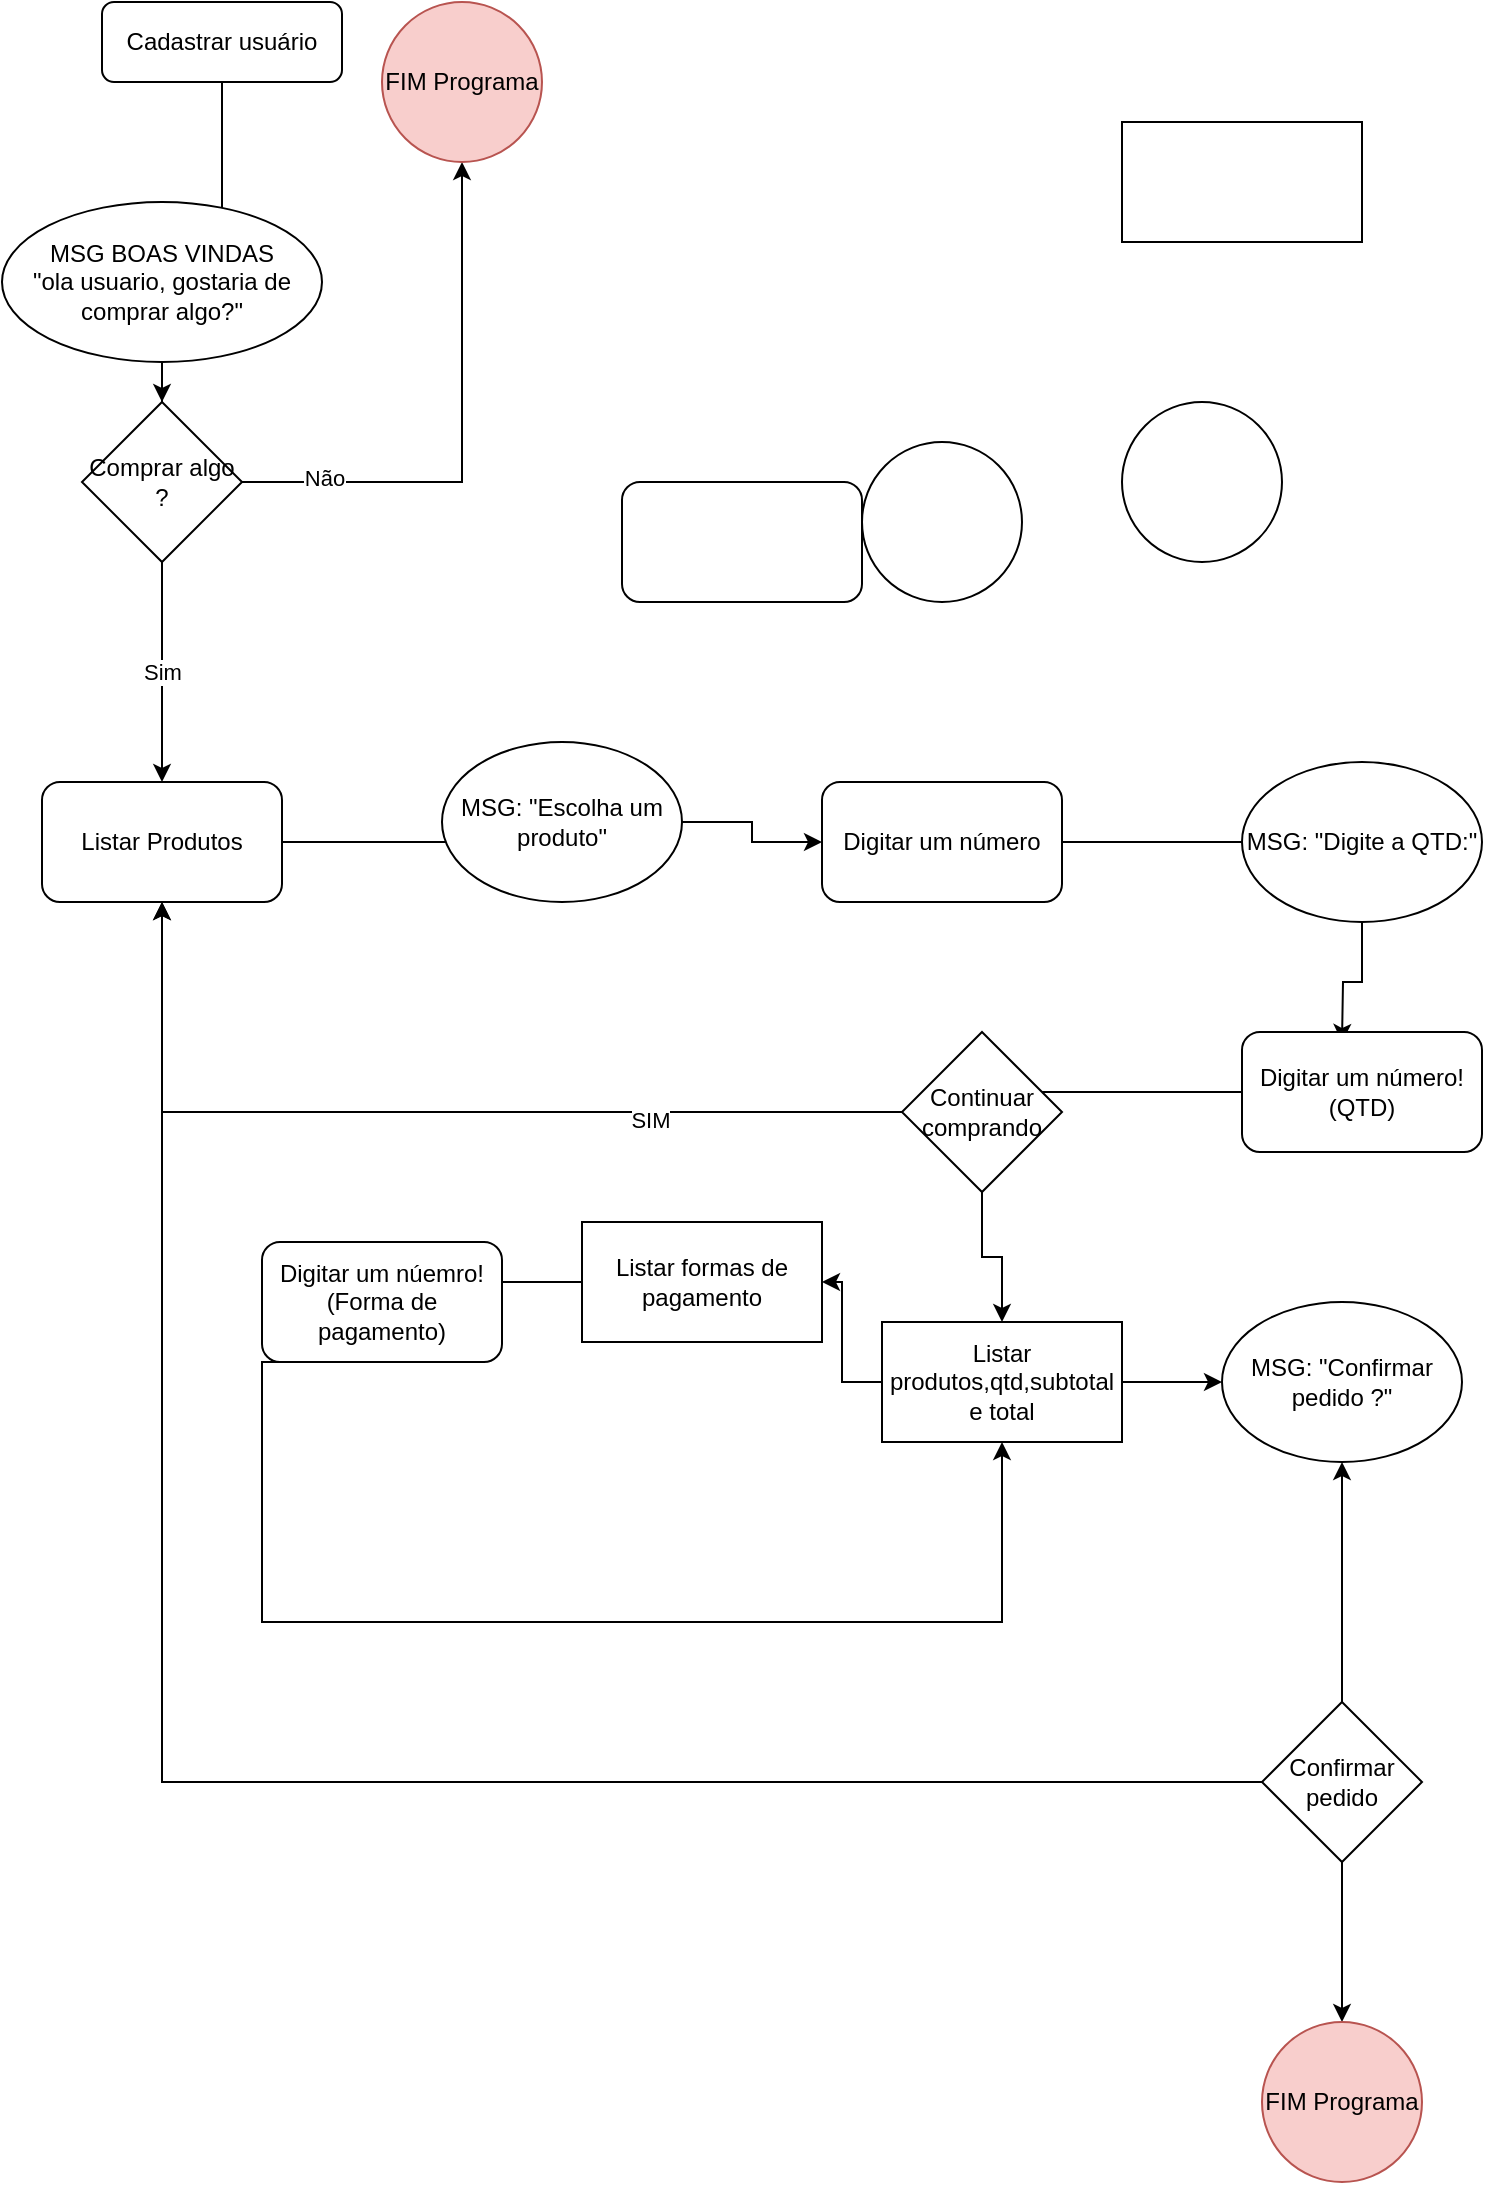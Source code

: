 <mxfile version="13.7.9" type="github">
  <diagram id="C5RBs43oDa-KdzZeNtuy" name="Page-1">
    <mxGraphModel dx="942" dy="592" grid="1" gridSize="10" guides="1" tooltips="1" connect="1" arrows="1" fold="1" page="1" pageScale="1" pageWidth="827" pageHeight="1169" math="0" shadow="0">
      <root>
        <mxCell id="WIyWlLk6GJQsqaUBKTNV-0" />
        <mxCell id="WIyWlLk6GJQsqaUBKTNV-1" parent="WIyWlLk6GJQsqaUBKTNV-0" />
        <mxCell id="WIyWlLk6GJQsqaUBKTNV-2" value="" style="rounded=0;html=1;jettySize=auto;orthogonalLoop=1;fontSize=11;endArrow=block;endFill=0;endSize=8;strokeWidth=1;shadow=0;labelBackgroundColor=none;edgeStyle=orthogonalEdgeStyle;exitX=0.5;exitY=1;exitDx=0;exitDy=0;" parent="WIyWlLk6GJQsqaUBKTNV-1" source="WIyWlLk6GJQsqaUBKTNV-3" edge="1">
          <mxGeometry relative="1" as="geometry">
            <mxPoint x="100" y="170" as="targetPoint" />
            <Array as="points">
              <mxPoint x="150" y="170" />
            </Array>
          </mxGeometry>
        </mxCell>
        <mxCell id="WIyWlLk6GJQsqaUBKTNV-3" value="Cadastrar usuário&lt;br&gt;" style="rounded=1;whiteSpace=wrap;html=1;fontSize=12;glass=0;strokeWidth=1;shadow=0;" parent="WIyWlLk6GJQsqaUBKTNV-1" vertex="1">
          <mxGeometry x="90" y="40" width="120" height="40" as="geometry" />
        </mxCell>
        <mxCell id="dfJ9Bs6l_IiPZPkpstBQ-2" style="edgeStyle=orthogonalEdgeStyle;rounded=0;orthogonalLoop=1;jettySize=auto;html=1;" parent="WIyWlLk6GJQsqaUBKTNV-1" source="dfJ9Bs6l_IiPZPkpstBQ-1" target="dfJ9Bs6l_IiPZPkpstBQ-3" edge="1">
          <mxGeometry relative="1" as="geometry">
            <mxPoint x="120" y="280" as="targetPoint" />
          </mxGeometry>
        </mxCell>
        <mxCell id="dfJ9Bs6l_IiPZPkpstBQ-1" value="MSG BOAS VINDAS&lt;br&gt;&quot;ola usuario, gostaria de comprar algo?&quot;" style="ellipse;whiteSpace=wrap;html=1;" parent="WIyWlLk6GJQsqaUBKTNV-1" vertex="1">
          <mxGeometry x="40" y="140" width="160" height="80" as="geometry" />
        </mxCell>
        <mxCell id="dfJ9Bs6l_IiPZPkpstBQ-7" value="Sim" style="edgeStyle=orthogonalEdgeStyle;rounded=0;orthogonalLoop=1;jettySize=auto;html=1;exitX=0.5;exitY=1;exitDx=0;exitDy=0;" parent="WIyWlLk6GJQsqaUBKTNV-1" source="dfJ9Bs6l_IiPZPkpstBQ-3" target="dfJ9Bs6l_IiPZPkpstBQ-8" edge="1">
          <mxGeometry relative="1" as="geometry">
            <mxPoint x="120" y="370" as="targetPoint" />
          </mxGeometry>
        </mxCell>
        <mxCell id="dfJ9Bs6l_IiPZPkpstBQ-3" value="Comprar algo ?&lt;br&gt;" style="rhombus;whiteSpace=wrap;html=1;" parent="WIyWlLk6GJQsqaUBKTNV-1" vertex="1">
          <mxGeometry x="80" y="240" width="80" height="80" as="geometry" />
        </mxCell>
        <mxCell id="dfJ9Bs6l_IiPZPkpstBQ-6" style="edgeStyle=orthogonalEdgeStyle;rounded=0;orthogonalLoop=1;jettySize=auto;html=1;exitX=1;exitY=0.5;exitDx=0;exitDy=0;" parent="WIyWlLk6GJQsqaUBKTNV-1" source="dfJ9Bs6l_IiPZPkpstBQ-3" target="dfJ9Bs6l_IiPZPkpstBQ-39" edge="1">
          <mxGeometry relative="1" as="geometry">
            <mxPoint x="300" y="100" as="targetPoint" />
            <mxPoint x="160" y="280" as="sourcePoint" />
          </mxGeometry>
        </mxCell>
        <mxCell id="dfJ9Bs6l_IiPZPkpstBQ-9" value="Não" style="edgeLabel;html=1;align=center;verticalAlign=middle;resizable=0;points=[];" parent="dfJ9Bs6l_IiPZPkpstBQ-6" vertex="1" connectable="0">
          <mxGeometry x="-0.7" y="2" relative="1" as="geometry">
            <mxPoint as="offset" />
          </mxGeometry>
        </mxCell>
        <mxCell id="dfJ9Bs6l_IiPZPkpstBQ-12" style="edgeStyle=orthogonalEdgeStyle;rounded=0;orthogonalLoop=1;jettySize=auto;html=1;exitX=1;exitY=0.5;exitDx=0;exitDy=0;entryX=0.417;entryY=0.625;entryDx=0;entryDy=0;entryPerimeter=0;" parent="WIyWlLk6GJQsqaUBKTNV-1" source="dfJ9Bs6l_IiPZPkpstBQ-8" target="dfJ9Bs6l_IiPZPkpstBQ-11" edge="1">
          <mxGeometry relative="1" as="geometry" />
        </mxCell>
        <mxCell id="dfJ9Bs6l_IiPZPkpstBQ-8" value="Listar Produtos" style="rounded=1;whiteSpace=wrap;html=1;" parent="WIyWlLk6GJQsqaUBKTNV-1" vertex="1">
          <mxGeometry x="60" y="430" width="120" height="60" as="geometry" />
        </mxCell>
        <mxCell id="dfJ9Bs6l_IiPZPkpstBQ-13" style="edgeStyle=orthogonalEdgeStyle;rounded=0;orthogonalLoop=1;jettySize=auto;html=1;exitX=1;exitY=0.5;exitDx=0;exitDy=0;" parent="WIyWlLk6GJQsqaUBKTNV-1" source="dfJ9Bs6l_IiPZPkpstBQ-11" target="dfJ9Bs6l_IiPZPkpstBQ-14" edge="1">
          <mxGeometry relative="1" as="geometry">
            <mxPoint x="450" y="450" as="targetPoint" />
          </mxGeometry>
        </mxCell>
        <mxCell id="dfJ9Bs6l_IiPZPkpstBQ-11" value="MSG: &quot;Escolha um produto&quot;" style="ellipse;whiteSpace=wrap;html=1;" parent="WIyWlLk6GJQsqaUBKTNV-1" vertex="1">
          <mxGeometry x="260" y="410" width="120" height="80" as="geometry" />
        </mxCell>
        <mxCell id="dfJ9Bs6l_IiPZPkpstBQ-16" style="edgeStyle=orthogonalEdgeStyle;rounded=0;orthogonalLoop=1;jettySize=auto;html=1;exitX=1;exitY=0.5;exitDx=0;exitDy=0;entryX=0.583;entryY=0.5;entryDx=0;entryDy=0;entryPerimeter=0;" parent="WIyWlLk6GJQsqaUBKTNV-1" source="dfJ9Bs6l_IiPZPkpstBQ-14" target="dfJ9Bs6l_IiPZPkpstBQ-15" edge="1">
          <mxGeometry relative="1" as="geometry" />
        </mxCell>
        <mxCell id="dfJ9Bs6l_IiPZPkpstBQ-14" value="Digitar um número" style="rounded=1;whiteSpace=wrap;html=1;" parent="WIyWlLk6GJQsqaUBKTNV-1" vertex="1">
          <mxGeometry x="450" y="430" width="120" height="60" as="geometry" />
        </mxCell>
        <mxCell id="dfJ9Bs6l_IiPZPkpstBQ-17" style="edgeStyle=orthogonalEdgeStyle;rounded=0;orthogonalLoop=1;jettySize=auto;html=1;exitX=0.5;exitY=1;exitDx=0;exitDy=0;" parent="WIyWlLk6GJQsqaUBKTNV-1" source="dfJ9Bs6l_IiPZPkpstBQ-15" edge="1">
          <mxGeometry relative="1" as="geometry">
            <mxPoint x="710" y="560" as="targetPoint" />
          </mxGeometry>
        </mxCell>
        <mxCell id="dfJ9Bs6l_IiPZPkpstBQ-15" value="MSG: &quot;Digite a QTD:&quot;" style="ellipse;whiteSpace=wrap;html=1;" parent="WIyWlLk6GJQsqaUBKTNV-1" vertex="1">
          <mxGeometry x="660" y="420" width="120" height="80" as="geometry" />
        </mxCell>
        <mxCell id="dfJ9Bs6l_IiPZPkpstBQ-19" style="edgeStyle=orthogonalEdgeStyle;rounded=0;orthogonalLoop=1;jettySize=auto;html=1;" parent="WIyWlLk6GJQsqaUBKTNV-1" source="dfJ9Bs6l_IiPZPkpstBQ-18" edge="1">
          <mxGeometry relative="1" as="geometry">
            <mxPoint x="540" y="585" as="targetPoint" />
          </mxGeometry>
        </mxCell>
        <mxCell id="dfJ9Bs6l_IiPZPkpstBQ-18" value="Digitar um número! (QTD)" style="rounded=1;whiteSpace=wrap;html=1;" parent="WIyWlLk6GJQsqaUBKTNV-1" vertex="1">
          <mxGeometry x="660" y="555" width="120" height="60" as="geometry" />
        </mxCell>
        <mxCell id="dfJ9Bs6l_IiPZPkpstBQ-21" style="edgeStyle=orthogonalEdgeStyle;rounded=0;orthogonalLoop=1;jettySize=auto;html=1;" parent="WIyWlLk6GJQsqaUBKTNV-1" source="dfJ9Bs6l_IiPZPkpstBQ-20" target="dfJ9Bs6l_IiPZPkpstBQ-8" edge="1">
          <mxGeometry relative="1" as="geometry" />
        </mxCell>
        <mxCell id="dfJ9Bs6l_IiPZPkpstBQ-22" value="SIM" style="edgeLabel;html=1;align=center;verticalAlign=middle;resizable=0;points=[];" parent="dfJ9Bs6l_IiPZPkpstBQ-21" vertex="1" connectable="0">
          <mxGeometry x="-0.469" y="4" relative="1" as="geometry">
            <mxPoint as="offset" />
          </mxGeometry>
        </mxCell>
        <mxCell id="dfJ9Bs6l_IiPZPkpstBQ-28" style="edgeStyle=orthogonalEdgeStyle;rounded=0;orthogonalLoop=1;jettySize=auto;html=1;exitX=0.5;exitY=1;exitDx=0;exitDy=0;" parent="WIyWlLk6GJQsqaUBKTNV-1" source="dfJ9Bs6l_IiPZPkpstBQ-20" target="dfJ9Bs6l_IiPZPkpstBQ-27" edge="1">
          <mxGeometry relative="1" as="geometry" />
        </mxCell>
        <mxCell id="dfJ9Bs6l_IiPZPkpstBQ-20" value="Continuar comprando" style="rhombus;whiteSpace=wrap;html=1;" parent="WIyWlLk6GJQsqaUBKTNV-1" vertex="1">
          <mxGeometry x="490" y="555" width="80" height="80" as="geometry" />
        </mxCell>
        <mxCell id="dfJ9Bs6l_IiPZPkpstBQ-26" style="edgeStyle=orthogonalEdgeStyle;rounded=0;orthogonalLoop=1;jettySize=auto;html=1;entryX=0.633;entryY=0.333;entryDx=0;entryDy=0;entryPerimeter=0;" parent="WIyWlLk6GJQsqaUBKTNV-1" source="dfJ9Bs6l_IiPZPkpstBQ-23" target="dfJ9Bs6l_IiPZPkpstBQ-25" edge="1">
          <mxGeometry relative="1" as="geometry" />
        </mxCell>
        <mxCell id="dfJ9Bs6l_IiPZPkpstBQ-23" value="Listar formas de pagamento" style="rounded=0;whiteSpace=wrap;html=1;" parent="WIyWlLk6GJQsqaUBKTNV-1" vertex="1">
          <mxGeometry x="330" y="650" width="120" height="60" as="geometry" />
        </mxCell>
        <mxCell id="dfJ9Bs6l_IiPZPkpstBQ-30" style="edgeStyle=orthogonalEdgeStyle;rounded=0;orthogonalLoop=1;jettySize=auto;html=1;exitX=0.5;exitY=1;exitDx=0;exitDy=0;" parent="WIyWlLk6GJQsqaUBKTNV-1" source="dfJ9Bs6l_IiPZPkpstBQ-25" target="dfJ9Bs6l_IiPZPkpstBQ-27" edge="1">
          <mxGeometry relative="1" as="geometry">
            <Array as="points">
              <mxPoint x="170" y="850" />
              <mxPoint x="540" y="850" />
            </Array>
          </mxGeometry>
        </mxCell>
        <mxCell id="dfJ9Bs6l_IiPZPkpstBQ-25" value="Digitar um núemro!(Forma de pagamento)" style="rounded=1;whiteSpace=wrap;html=1;" parent="WIyWlLk6GJQsqaUBKTNV-1" vertex="1">
          <mxGeometry x="170" y="660" width="120" height="60" as="geometry" />
        </mxCell>
        <mxCell id="dfJ9Bs6l_IiPZPkpstBQ-29" style="edgeStyle=orthogonalEdgeStyle;rounded=0;orthogonalLoop=1;jettySize=auto;html=1;exitX=0;exitY=0.5;exitDx=0;exitDy=0;" parent="WIyWlLk6GJQsqaUBKTNV-1" source="dfJ9Bs6l_IiPZPkpstBQ-27" target="dfJ9Bs6l_IiPZPkpstBQ-23" edge="1">
          <mxGeometry relative="1" as="geometry" />
        </mxCell>
        <mxCell id="dfJ9Bs6l_IiPZPkpstBQ-32" style="edgeStyle=orthogonalEdgeStyle;rounded=0;orthogonalLoop=1;jettySize=auto;html=1;exitX=1;exitY=0.5;exitDx=0;exitDy=0;" parent="WIyWlLk6GJQsqaUBKTNV-1" source="dfJ9Bs6l_IiPZPkpstBQ-27" target="dfJ9Bs6l_IiPZPkpstBQ-31" edge="1">
          <mxGeometry relative="1" as="geometry" />
        </mxCell>
        <mxCell id="dfJ9Bs6l_IiPZPkpstBQ-27" value="Listar produtos,qtd,subtotal e total" style="rounded=0;whiteSpace=wrap;html=1;" parent="WIyWlLk6GJQsqaUBKTNV-1" vertex="1">
          <mxGeometry x="480" y="700" width="120" height="60" as="geometry" />
        </mxCell>
        <mxCell id="dfJ9Bs6l_IiPZPkpstBQ-31" value="MSG: &quot;Confirmar pedido ?&quot;" style="ellipse;whiteSpace=wrap;html=1;" parent="WIyWlLk6GJQsqaUBKTNV-1" vertex="1">
          <mxGeometry x="650" y="690" width="120" height="80" as="geometry" />
        </mxCell>
        <mxCell id="dfJ9Bs6l_IiPZPkpstBQ-35" value="" style="edgeStyle=orthogonalEdgeStyle;rounded=0;orthogonalLoop=1;jettySize=auto;html=1;" parent="WIyWlLk6GJQsqaUBKTNV-1" source="dfJ9Bs6l_IiPZPkpstBQ-34" target="dfJ9Bs6l_IiPZPkpstBQ-31" edge="1">
          <mxGeometry relative="1" as="geometry" />
        </mxCell>
        <mxCell id="dfJ9Bs6l_IiPZPkpstBQ-36" style="edgeStyle=orthogonalEdgeStyle;rounded=0;orthogonalLoop=1;jettySize=auto;html=1;" parent="WIyWlLk6GJQsqaUBKTNV-1" source="dfJ9Bs6l_IiPZPkpstBQ-34" target="dfJ9Bs6l_IiPZPkpstBQ-8" edge="1">
          <mxGeometry relative="1" as="geometry" />
        </mxCell>
        <mxCell id="dfJ9Bs6l_IiPZPkpstBQ-38" style="edgeStyle=orthogonalEdgeStyle;rounded=0;orthogonalLoop=1;jettySize=auto;html=1;" parent="WIyWlLk6GJQsqaUBKTNV-1" source="dfJ9Bs6l_IiPZPkpstBQ-34" target="dfJ9Bs6l_IiPZPkpstBQ-37" edge="1">
          <mxGeometry relative="1" as="geometry" />
        </mxCell>
        <mxCell id="dfJ9Bs6l_IiPZPkpstBQ-34" value="Confirmar pedido" style="rhombus;whiteSpace=wrap;html=1;" parent="WIyWlLk6GJQsqaUBKTNV-1" vertex="1">
          <mxGeometry x="670" y="890" width="80" height="80" as="geometry" />
        </mxCell>
        <mxCell id="dfJ9Bs6l_IiPZPkpstBQ-37" value="FIM Programa&lt;br&gt;" style="ellipse;whiteSpace=wrap;html=1;aspect=fixed;fillColor=#f8cecc;strokeColor=#b85450;" parent="WIyWlLk6GJQsqaUBKTNV-1" vertex="1">
          <mxGeometry x="670" y="1050" width="80" height="80" as="geometry" />
        </mxCell>
        <mxCell id="dfJ9Bs6l_IiPZPkpstBQ-39" value="FIM Programa&lt;br&gt;" style="ellipse;whiteSpace=wrap;html=1;aspect=fixed;fillColor=#f8cecc;strokeColor=#b85450;" parent="WIyWlLk6GJQsqaUBKTNV-1" vertex="1">
          <mxGeometry x="230" y="40" width="80" height="80" as="geometry" />
        </mxCell>
        <mxCell id="23eR-SpMrPA_unGSEZba-1" value="" style="ellipse;whiteSpace=wrap;html=1;aspect=fixed;" parent="WIyWlLk6GJQsqaUBKTNV-1" vertex="1">
          <mxGeometry x="470" y="260" width="80" height="80" as="geometry" />
        </mxCell>
        <mxCell id="23eR-SpMrPA_unGSEZba-2" value="" style="ellipse;whiteSpace=wrap;html=1;aspect=fixed;" parent="WIyWlLk6GJQsqaUBKTNV-1" vertex="1">
          <mxGeometry x="600" y="240" width="80" height="80" as="geometry" />
        </mxCell>
        <mxCell id="_-mJr93xVzq2kMxmhif6-0" value="" style="rounded=1;whiteSpace=wrap;html=1;" vertex="1" parent="WIyWlLk6GJQsqaUBKTNV-1">
          <mxGeometry x="350" y="280" width="120" height="60" as="geometry" />
        </mxCell>
        <mxCell id="_-mJr93xVzq2kMxmhif6-1" value="" style="rounded=0;whiteSpace=wrap;html=1;" vertex="1" parent="WIyWlLk6GJQsqaUBKTNV-1">
          <mxGeometry x="600" y="100" width="120" height="60" as="geometry" />
        </mxCell>
      </root>
    </mxGraphModel>
  </diagram>
</mxfile>

